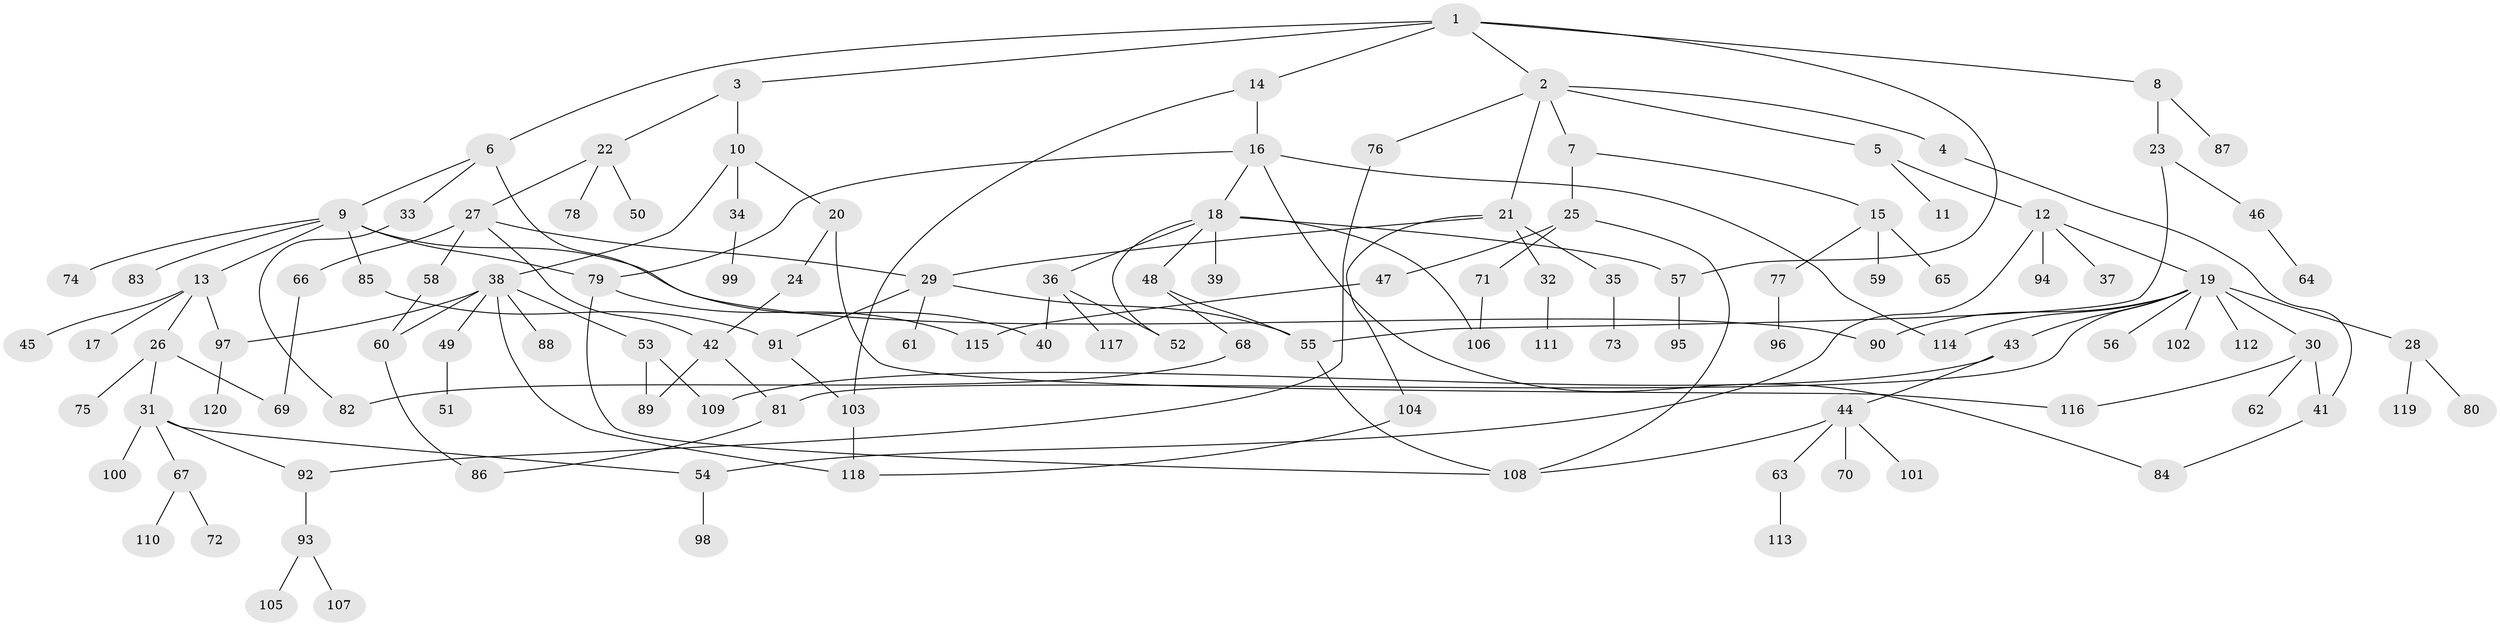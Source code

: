// Generated by graph-tools (version 1.1) at 2025/49/03/09/25 03:49:19]
// undirected, 120 vertices, 151 edges
graph export_dot {
graph [start="1"]
  node [color=gray90,style=filled];
  1;
  2;
  3;
  4;
  5;
  6;
  7;
  8;
  9;
  10;
  11;
  12;
  13;
  14;
  15;
  16;
  17;
  18;
  19;
  20;
  21;
  22;
  23;
  24;
  25;
  26;
  27;
  28;
  29;
  30;
  31;
  32;
  33;
  34;
  35;
  36;
  37;
  38;
  39;
  40;
  41;
  42;
  43;
  44;
  45;
  46;
  47;
  48;
  49;
  50;
  51;
  52;
  53;
  54;
  55;
  56;
  57;
  58;
  59;
  60;
  61;
  62;
  63;
  64;
  65;
  66;
  67;
  68;
  69;
  70;
  71;
  72;
  73;
  74;
  75;
  76;
  77;
  78;
  79;
  80;
  81;
  82;
  83;
  84;
  85;
  86;
  87;
  88;
  89;
  90;
  91;
  92;
  93;
  94;
  95;
  96;
  97;
  98;
  99;
  100;
  101;
  102;
  103;
  104;
  105;
  106;
  107;
  108;
  109;
  110;
  111;
  112;
  113;
  114;
  115;
  116;
  117;
  118;
  119;
  120;
  1 -- 2;
  1 -- 3;
  1 -- 6;
  1 -- 8;
  1 -- 14;
  1 -- 57;
  2 -- 4;
  2 -- 5;
  2 -- 7;
  2 -- 21;
  2 -- 76;
  3 -- 10;
  3 -- 22;
  4 -- 41;
  5 -- 11;
  5 -- 12;
  6 -- 9;
  6 -- 33;
  6 -- 40;
  7 -- 15;
  7 -- 25;
  8 -- 23;
  8 -- 87;
  9 -- 13;
  9 -- 74;
  9 -- 83;
  9 -- 85;
  9 -- 90;
  9 -- 79;
  10 -- 20;
  10 -- 34;
  10 -- 38;
  12 -- 19;
  12 -- 37;
  12 -- 54;
  12 -- 94;
  13 -- 17;
  13 -- 26;
  13 -- 45;
  13 -- 97;
  14 -- 16;
  14 -- 103;
  15 -- 59;
  15 -- 65;
  15 -- 77;
  16 -- 18;
  16 -- 79;
  16 -- 84;
  16 -- 114;
  18 -- 36;
  18 -- 39;
  18 -- 48;
  18 -- 52;
  18 -- 57;
  18 -- 106;
  19 -- 28;
  19 -- 30;
  19 -- 43;
  19 -- 56;
  19 -- 81;
  19 -- 102;
  19 -- 112;
  19 -- 90;
  19 -- 114;
  20 -- 24;
  20 -- 116;
  21 -- 29;
  21 -- 32;
  21 -- 35;
  21 -- 104;
  22 -- 27;
  22 -- 50;
  22 -- 78;
  23 -- 46;
  23 -- 55;
  24 -- 42;
  25 -- 47;
  25 -- 71;
  25 -- 108;
  26 -- 31;
  26 -- 75;
  26 -- 69;
  27 -- 58;
  27 -- 66;
  27 -- 29;
  27 -- 42;
  28 -- 80;
  28 -- 119;
  29 -- 55;
  29 -- 61;
  29 -- 91;
  30 -- 62;
  30 -- 41;
  30 -- 116;
  31 -- 67;
  31 -- 92;
  31 -- 100;
  31 -- 54;
  32 -- 111;
  33 -- 82;
  34 -- 99;
  35 -- 73;
  36 -- 40;
  36 -- 117;
  36 -- 52;
  38 -- 49;
  38 -- 53;
  38 -- 60;
  38 -- 88;
  38 -- 118;
  38 -- 97;
  41 -- 84;
  42 -- 89;
  42 -- 81;
  43 -- 44;
  43 -- 109;
  44 -- 63;
  44 -- 70;
  44 -- 101;
  44 -- 108;
  46 -- 64;
  47 -- 115;
  48 -- 68;
  48 -- 55;
  49 -- 51;
  53 -- 109;
  53 -- 89;
  54 -- 98;
  55 -- 108;
  57 -- 95;
  58 -- 60;
  60 -- 86;
  63 -- 113;
  66 -- 69;
  67 -- 72;
  67 -- 110;
  68 -- 82;
  71 -- 106;
  76 -- 92;
  77 -- 96;
  79 -- 115;
  79 -- 108;
  81 -- 86;
  85 -- 91;
  91 -- 103;
  92 -- 93;
  93 -- 105;
  93 -- 107;
  97 -- 120;
  103 -- 118;
  104 -- 118;
}
